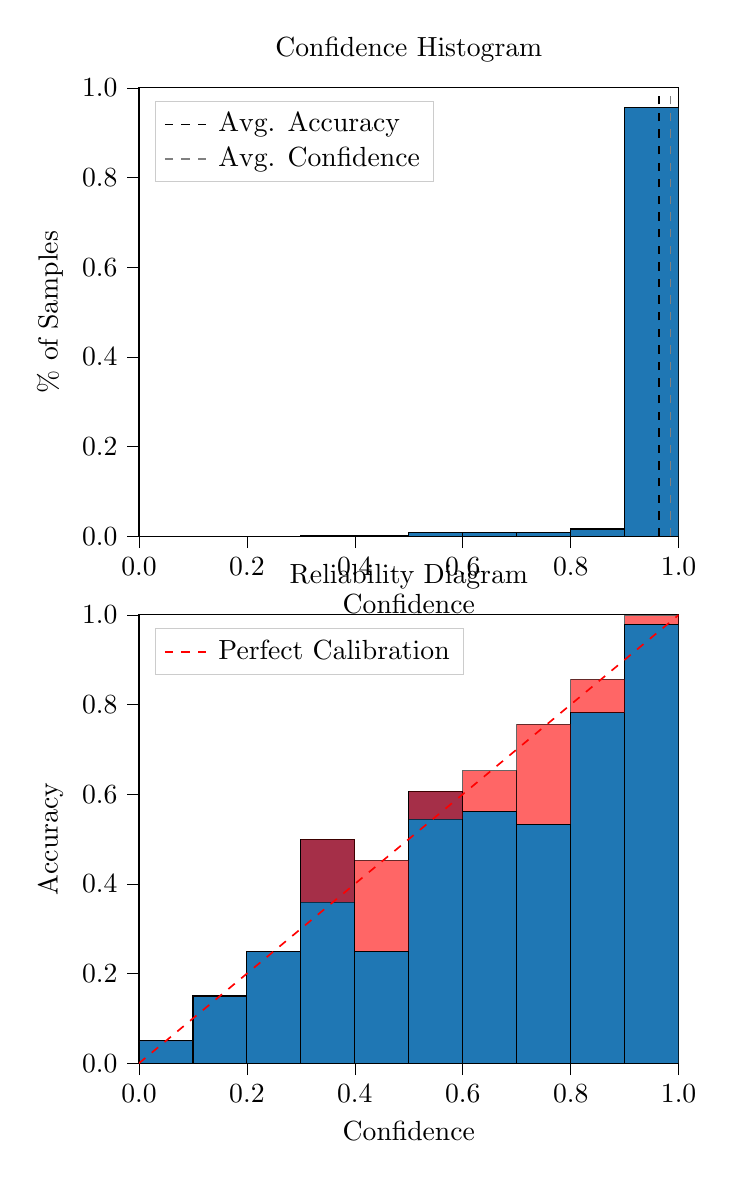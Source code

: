 % This file was created by tikzplotlib v0.9.8.
\begin{tikzpicture}

\definecolor{color0}{rgb}{0.122,0.467,0.706}

\begin{groupplot}[group style={group size=1 by 2}]
\nextgroupplot[
legend cell align={left},
legend style={
  fill opacity=0.8,
  draw opacity=1,
  text opacity=1,
  at={(0.03,0.97)},
  anchor=north west,
  draw=white!80!black
},
tick align=outside,
tick pos=left,
title={Confidence Histogram},
x grid style={white!69.02!black},
xlabel={Confidence},
xmin=0, xmax=1,
xtick style={color=black},
xtick={0,0.2,0.4,0.6,0.8,1},
xticklabels={0.0,0.2,0.4,0.6,0.8,1.0},
y grid style={white!69.02!black},
ylabel={\% of Samples},
ymin=0, ymax=1,
ytick style={color=black},
ytick={0,0.2,0.4,0.6,0.8,1},
yticklabels={0.0,0.2,0.4,0.6,0.8,1.0}
]
\draw[draw=black,fill=color0] (axis cs:-6.939e-18,0) rectangle (axis cs:0.1,0);
\draw[draw=black,fill=color0] (axis cs:0.1,0) rectangle (axis cs:0.2,0);
\draw[draw=black,fill=color0] (axis cs:0.2,0) rectangle (axis cs:0.3,0);
\draw[draw=black,fill=color0] (axis cs:0.3,0) rectangle (axis cs:0.4,0.001);
\draw[draw=black,fill=color0] (axis cs:0.4,0) rectangle (axis cs:0.5,0.001);
\draw[draw=black,fill=color0] (axis cs:0.5,0) rectangle (axis cs:0.6,0.008);
\draw[draw=black,fill=color0] (axis cs:0.6,0) rectangle (axis cs:0.7,0.009);
\draw[draw=black,fill=color0] (axis cs:0.7,0) rectangle (axis cs:0.8,0.009);
\draw[draw=black,fill=color0] (axis cs:0.8,0) rectangle (axis cs:0.9,0.016);
\draw[draw=black,fill=color0] (axis cs:0.9,0) rectangle (axis cs:1,0.956);
\addplot [semithick, black, dashed]
table {%
0.964 0
0.964 1
};
\addlegendentry{Avg. Accuracy}
\addplot [semithick, white!50.196!black, dashed]
table {%
0.985 0
0.985 1
};
\addlegendentry{Avg. Confidence}

\nextgroupplot[
legend cell align={left},
legend style={
  fill opacity=0.8,
  draw opacity=1,
  text opacity=1,
  at={(0.03,0.97)},
  anchor=north west,
  draw=white!80!black
},
tick align=outside,
tick pos=left,
title={Reliability Diagram},
x grid style={white!69.02!black},
xlabel={Confidence},
xmin=0, xmax=1,
xtick style={color=black},
xtick={0,0.2,0.4,0.6,0.8,1},
xticklabels={0.0,0.2,0.4,0.6,0.8,1.0},
y grid style={white!69.02!black},
ylabel={Accuracy},
ymin=0, ymax=1,
ytick style={color=black},
ytick={0,0.2,0.4,0.6,0.8,1},
yticklabels={0.0,0.2,0.4,0.6,0.8,1.0}
]
\draw[draw=black,fill=color0] (axis cs:-6.939e-18,0) rectangle (axis cs:0.1,0.05);
\draw[draw=black,fill=color0] (axis cs:0.1,0) rectangle (axis cs:0.2,0.15);
\draw[draw=black,fill=color0] (axis cs:0.2,0) rectangle (axis cs:0.3,0.25);
\draw[draw=black,fill=color0] (axis cs:0.3,0) rectangle (axis cs:0.4,0.5);
\draw[draw=black,fill=color0] (axis cs:0.4,0) rectangle (axis cs:0.5,0.25);
\draw[draw=black,fill=color0] (axis cs:0.5,0) rectangle (axis cs:0.6,0.607);
\draw[draw=black,fill=color0] (axis cs:0.6,0) rectangle (axis cs:0.7,0.562);
\draw[draw=black,fill=color0] (axis cs:0.7,0) rectangle (axis cs:0.8,0.533);
\draw[draw=black,fill=color0] (axis cs:0.8,0) rectangle (axis cs:0.9,0.782);
\draw[draw=black,fill=color0] (axis cs:0.9,0) rectangle (axis cs:1,0.979);
\draw[draw=black,fill=red,opacity=0.6] (axis cs:-6.939e-18,0.05) rectangle (axis cs:0.1,0.05);
\draw[draw=black,fill=red,opacity=0.6] (axis cs:0.1,0.15) rectangle (axis cs:0.2,0.15);
\draw[draw=black,fill=red,opacity=0.6] (axis cs:0.2,0.25) rectangle (axis cs:0.3,0.25);
\draw[draw=black,fill=red,opacity=0.6] (axis cs:0.3,0.5) rectangle (axis cs:0.4,0.359);
\draw[draw=black,fill=red,opacity=0.6] (axis cs:0.4,0.25) rectangle (axis cs:0.5,0.453);
\draw[draw=black,fill=red,opacity=0.6] (axis cs:0.5,0.607) rectangle (axis cs:0.6,0.544);
\draw[draw=black,fill=red,opacity=0.6] (axis cs:0.6,0.562) rectangle (axis cs:0.7,0.652);
\draw[draw=black,fill=red,opacity=0.6] (axis cs:0.7,0.533) rectangle (axis cs:0.8,0.756);
\draw[draw=black,fill=red,opacity=0.6] (axis cs:0.8,0.782) rectangle (axis cs:0.9,0.856);
\draw[draw=black,fill=red,opacity=0.6] (axis cs:0.9,0.979) rectangle (axis cs:1,0.998);
\addplot [semithick, red, dashed]
table {%
0 0
1 1
};
\addlegendentry{Perfect Calibration}
\end{groupplot}

\end{tikzpicture}

